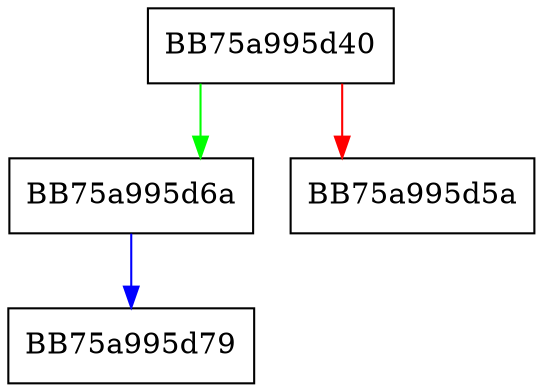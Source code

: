 digraph invoke {
  node [shape="box"];
  graph [splines=ortho];
  BB75a995d40 -> BB75a995d6a [color="green"];
  BB75a995d40 -> BB75a995d5a [color="red"];
  BB75a995d6a -> BB75a995d79 [color="blue"];
}